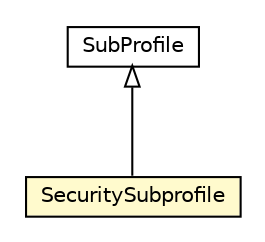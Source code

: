 #!/usr/local/bin/dot
#
# Class diagram 
# Generated by UMLGraph version R5_6-24-gf6e263 (http://www.umlgraph.org/)
#

digraph G {
	edge [fontname="Helvetica",fontsize=10,labelfontname="Helvetica",labelfontsize=10];
	node [fontname="Helvetica",fontsize=10,shape=plaintext];
	nodesep=0.25;
	ranksep=0.5;
	// org.universAAL.ontology.profile.SubProfile
	c316023 [label=<<table title="org.universAAL.ontology.profile.SubProfile" border="0" cellborder="1" cellspacing="0" cellpadding="2" port="p" href="../profile/SubProfile.html">
		<tr><td><table border="0" cellspacing="0" cellpadding="1">
<tr><td align="center" balign="center"> SubProfile </td></tr>
		</table></td></tr>
		</table>>, URL="../profile/SubProfile.html", fontname="Helvetica", fontcolor="black", fontsize=10.0];
	// org.universAAL.ontology.security.SecuritySubprofile
	c316255 [label=<<table title="org.universAAL.ontology.security.SecuritySubprofile" border="0" cellborder="1" cellspacing="0" cellpadding="2" port="p" bgcolor="lemonChiffon" href="./SecuritySubprofile.html">
		<tr><td><table border="0" cellspacing="0" cellpadding="1">
<tr><td align="center" balign="center"> SecuritySubprofile </td></tr>
		</table></td></tr>
		</table>>, URL="./SecuritySubprofile.html", fontname="Helvetica", fontcolor="black", fontsize=10.0];
	//org.universAAL.ontology.security.SecuritySubprofile extends org.universAAL.ontology.profile.SubProfile
	c316023:p -> c316255:p [dir=back,arrowtail=empty];
}


